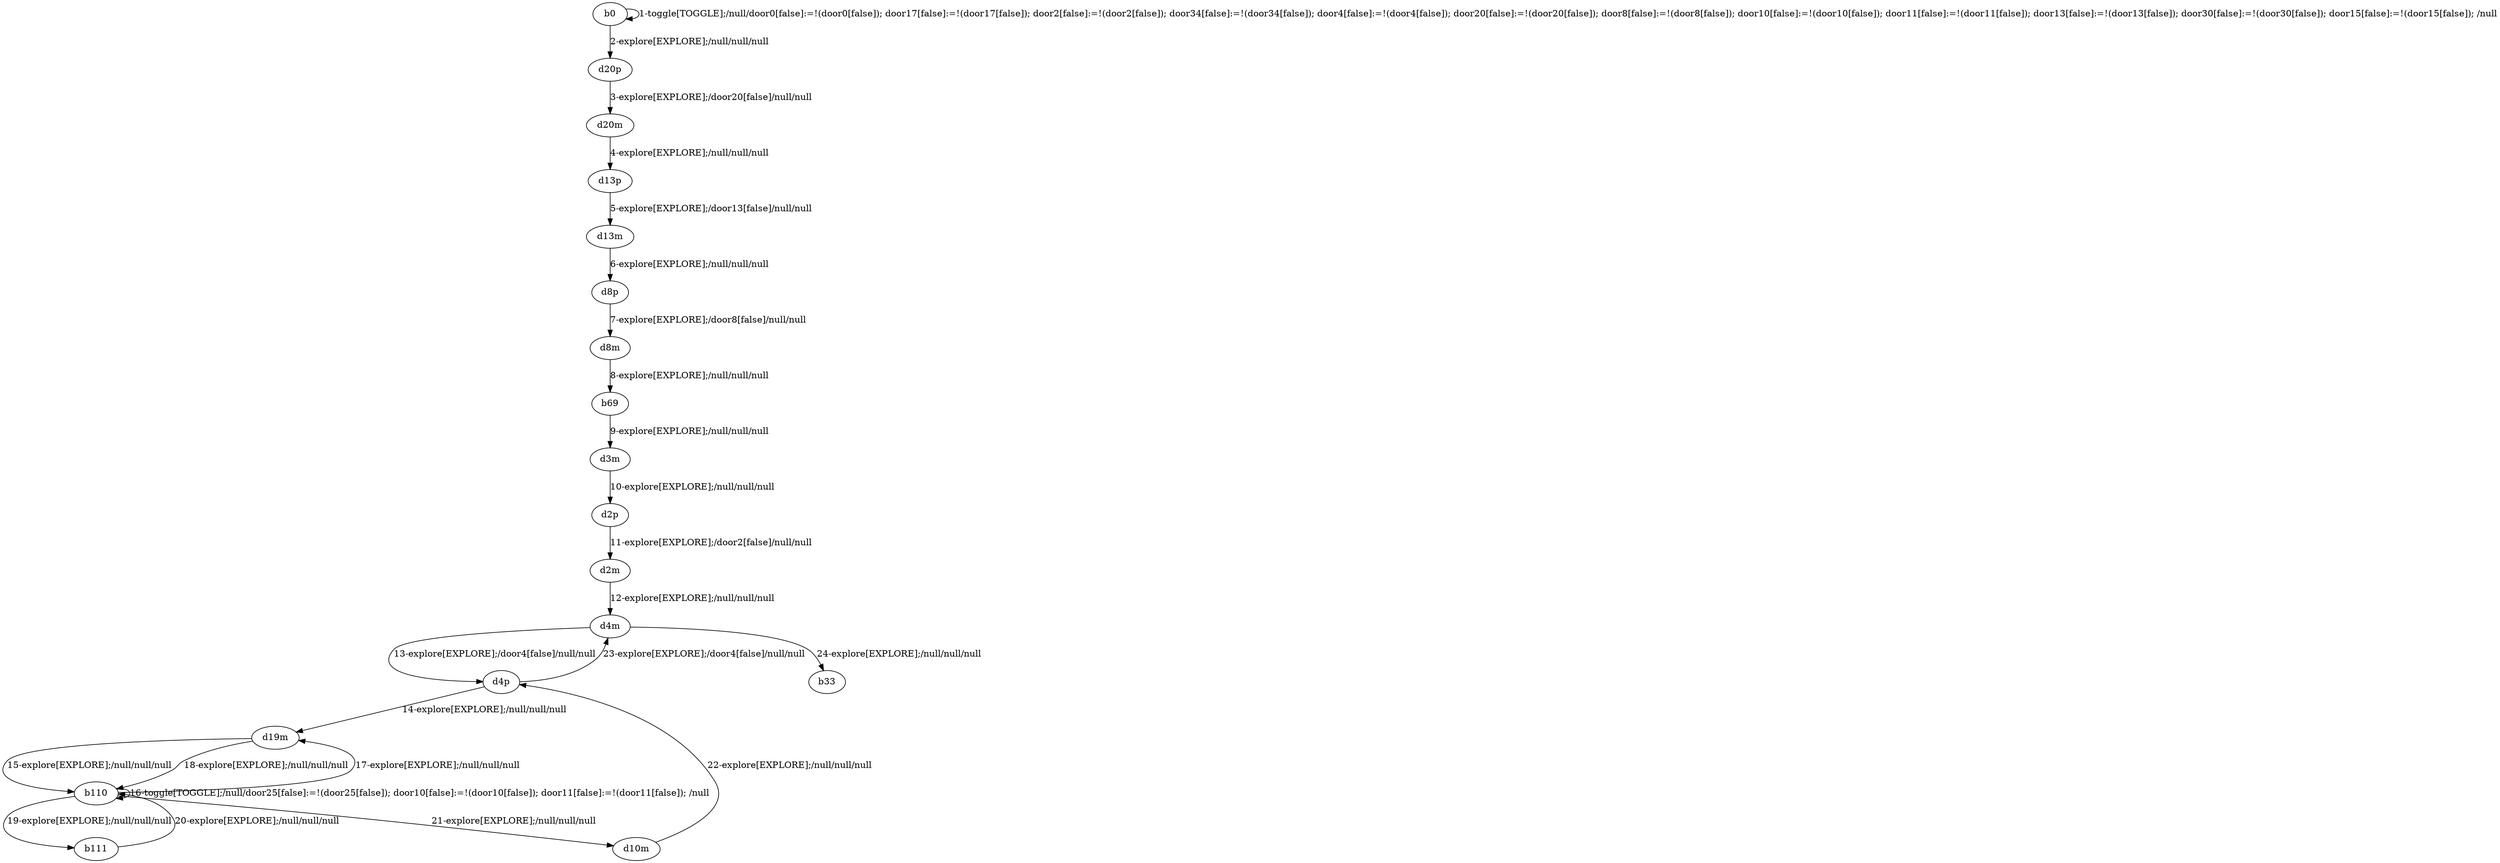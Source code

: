 # Total number of goals covered by this test: 2
# d4m --> b33
# d4p --> d4m

digraph g {
"b0" -> "b0" [label = "1-toggle[TOGGLE];/null/door0[false]:=!(door0[false]); door17[false]:=!(door17[false]); door2[false]:=!(door2[false]); door34[false]:=!(door34[false]); door4[false]:=!(door4[false]); door20[false]:=!(door20[false]); door8[false]:=!(door8[false]); door10[false]:=!(door10[false]); door11[false]:=!(door11[false]); door13[false]:=!(door13[false]); door30[false]:=!(door30[false]); door15[false]:=!(door15[false]); /null"];
"b0" -> "d20p" [label = "2-explore[EXPLORE];/null/null/null"];
"d20p" -> "d20m" [label = "3-explore[EXPLORE];/door20[false]/null/null"];
"d20m" -> "d13p" [label = "4-explore[EXPLORE];/null/null/null"];
"d13p" -> "d13m" [label = "5-explore[EXPLORE];/door13[false]/null/null"];
"d13m" -> "d8p" [label = "6-explore[EXPLORE];/null/null/null"];
"d8p" -> "d8m" [label = "7-explore[EXPLORE];/door8[false]/null/null"];
"d8m" -> "b69" [label = "8-explore[EXPLORE];/null/null/null"];
"b69" -> "d3m" [label = "9-explore[EXPLORE];/null/null/null"];
"d3m" -> "d2p" [label = "10-explore[EXPLORE];/null/null/null"];
"d2p" -> "d2m" [label = "11-explore[EXPLORE];/door2[false]/null/null"];
"d2m" -> "d4m" [label = "12-explore[EXPLORE];/null/null/null"];
"d4m" -> "d4p" [label = "13-explore[EXPLORE];/door4[false]/null/null"];
"d4p" -> "d19m" [label = "14-explore[EXPLORE];/null/null/null"];
"d19m" -> "b110" [label = "15-explore[EXPLORE];/null/null/null"];
"b110" -> "b110" [label = "16-toggle[TOGGLE];/null/door25[false]:=!(door25[false]); door10[false]:=!(door10[false]); door11[false]:=!(door11[false]); /null"];
"b110" -> "d19m" [label = "17-explore[EXPLORE];/null/null/null"];
"d19m" -> "b110" [label = "18-explore[EXPLORE];/null/null/null"];
"b110" -> "b111" [label = "19-explore[EXPLORE];/null/null/null"];
"b111" -> "b110" [label = "20-explore[EXPLORE];/null/null/null"];
"b110" -> "d10m" [label = "21-explore[EXPLORE];/null/null/null"];
"d10m" -> "d4p" [label = "22-explore[EXPLORE];/null/null/null"];
"d4p" -> "d4m" [label = "23-explore[EXPLORE];/door4[false]/null/null"];
"d4m" -> "b33" [label = "24-explore[EXPLORE];/null/null/null"];
}
